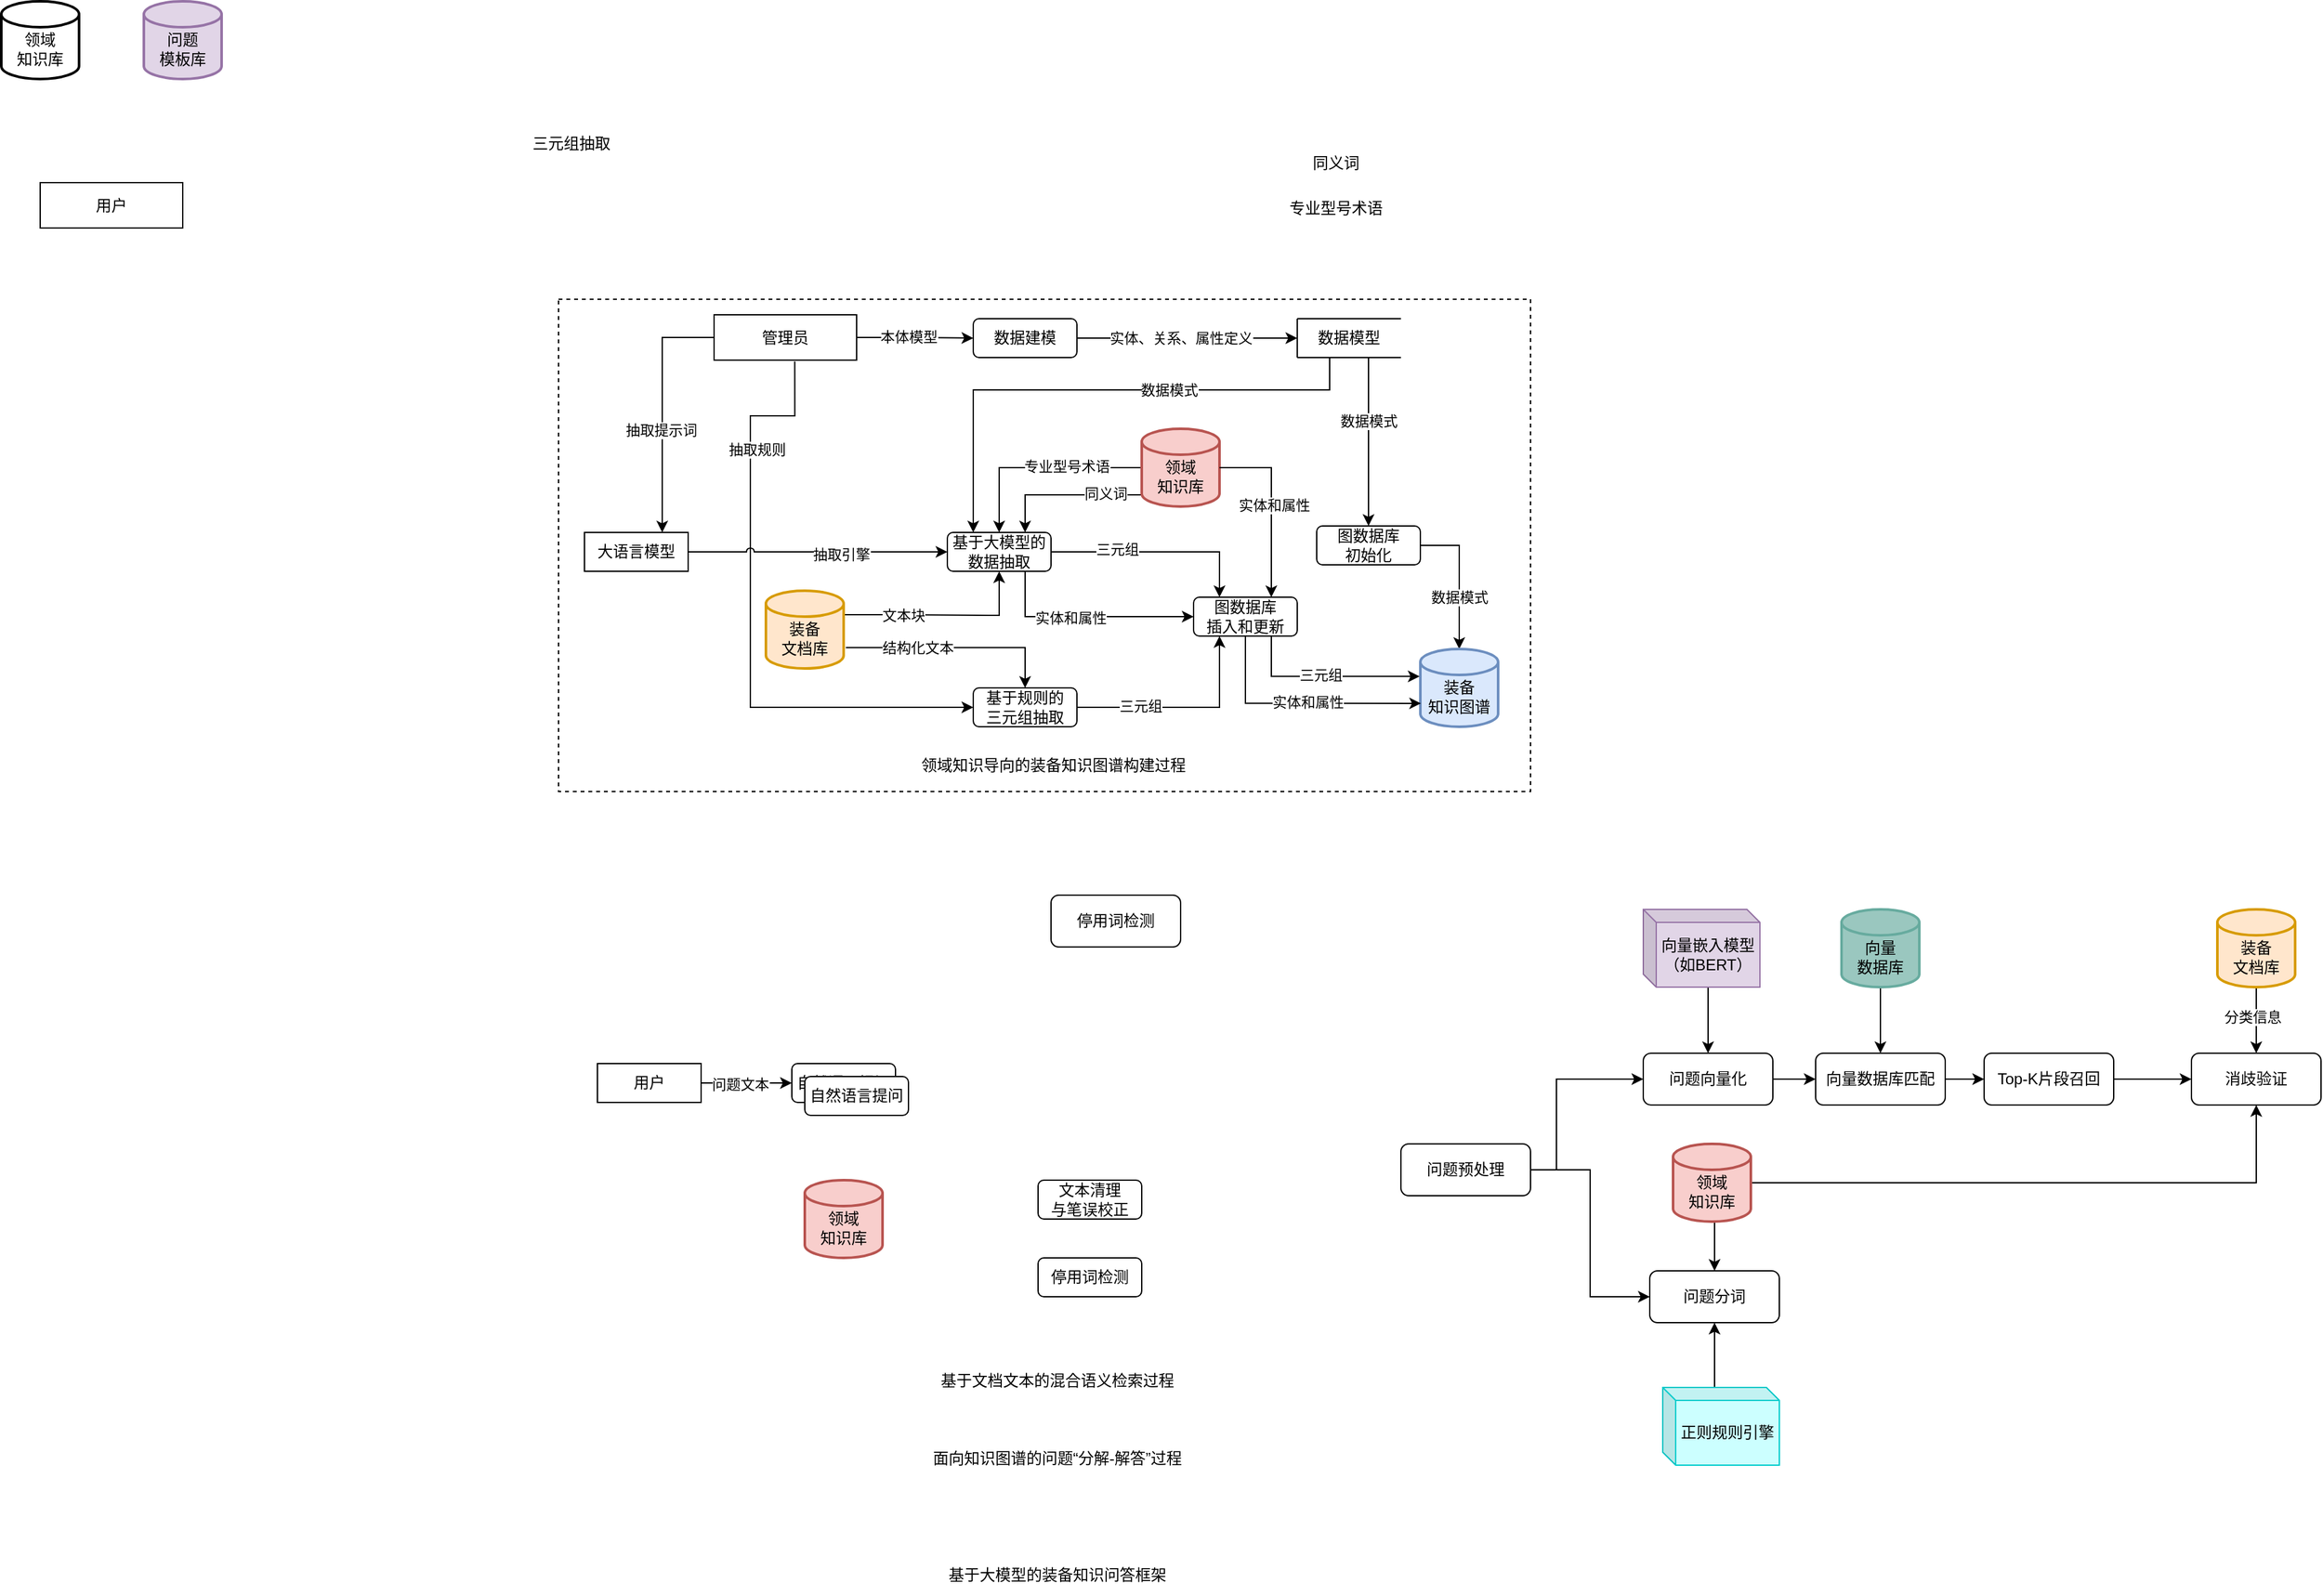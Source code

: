 <mxfile version="26.1.0">
  <diagram name="第 1 页" id="mAQeCuffVy2qE_32JxzT">
    <mxGraphModel dx="2112" dy="799" grid="1" gridSize="10" guides="1" tooltips="1" connect="1" arrows="1" fold="1" page="1" pageScale="1" pageWidth="827" pageHeight="1169" math="0" shadow="0">
      <root>
        <mxCell id="0" />
        <mxCell id="1" parent="0" />
        <mxCell id="jH9_K3VRiRtCquy0PlLt-88" value="" style="rounded=0;whiteSpace=wrap;html=1;dashed=1;" vertex="1" parent="1">
          <mxGeometry x="-110" y="240" width="750" height="380" as="geometry" />
        </mxCell>
        <mxCell id="jH9_K3VRiRtCquy0PlLt-31" style="edgeStyle=orthogonalEdgeStyle;rounded=0;orthogonalLoop=1;jettySize=auto;html=1;exitX=0.5;exitY=0;exitDx=0;exitDy=0;exitPerimeter=0;" edge="1" parent="1">
          <mxGeometry relative="1" as="geometry">
            <mxPoint x="499.742" y="405" as="targetPoint" />
            <mxPoint x="500" y="405" as="sourcePoint" />
          </mxGeometry>
        </mxCell>
        <mxCell id="jH9_K3VRiRtCquy0PlLt-4" value="" style="endArrow=none;html=1;rounded=0;" edge="1" parent="1">
          <mxGeometry width="50" height="50" relative="1" as="geometry">
            <mxPoint x="460" y="255" as="sourcePoint" />
            <mxPoint x="540" y="255" as="targetPoint" />
          </mxGeometry>
        </mxCell>
        <mxCell id="jH9_K3VRiRtCquy0PlLt-5" value="" style="endArrow=none;html=1;rounded=0;" edge="1" parent="1">
          <mxGeometry width="50" height="50" relative="1" as="geometry">
            <mxPoint x="460" y="285" as="sourcePoint" />
            <mxPoint x="540" y="285" as="targetPoint" />
          </mxGeometry>
        </mxCell>
        <mxCell id="jH9_K3VRiRtCquy0PlLt-6" value="" style="endArrow=none;html=1;rounded=0;" edge="1" parent="1">
          <mxGeometry width="50" height="50" relative="1" as="geometry">
            <mxPoint x="460" y="285" as="sourcePoint" />
            <mxPoint x="460" y="255" as="targetPoint" />
          </mxGeometry>
        </mxCell>
        <mxCell id="jH9_K3VRiRtCquy0PlLt-28" style="edgeStyle=orthogonalEdgeStyle;rounded=0;orthogonalLoop=1;jettySize=auto;html=1;exitX=0.75;exitY=1;exitDx=0;exitDy=0;entryX=0.5;entryY=0;entryDx=0;entryDy=0;" edge="1" parent="1" source="jH9_K3VRiRtCquy0PlLt-7" target="jH9_K3VRiRtCquy0PlLt-34">
          <mxGeometry relative="1" as="geometry">
            <mxPoint x="500" y="350" as="targetPoint" />
          </mxGeometry>
        </mxCell>
        <mxCell id="jH9_K3VRiRtCquy0PlLt-29" value="数据模式" style="edgeLabel;html=1;align=center;verticalAlign=middle;resizable=0;points=[];" vertex="1" connectable="0" parent="jH9_K3VRiRtCquy0PlLt-28">
          <mxGeometry x="-0.257" relative="1" as="geometry">
            <mxPoint as="offset" />
          </mxGeometry>
        </mxCell>
        <mxCell id="jH9_K3VRiRtCquy0PlLt-55" style="edgeStyle=orthogonalEdgeStyle;rounded=0;orthogonalLoop=1;jettySize=auto;html=1;exitX=0.25;exitY=1;exitDx=0;exitDy=0;" edge="1" parent="1" source="jH9_K3VRiRtCquy0PlLt-7" target="jH9_K3VRiRtCquy0PlLt-37">
          <mxGeometry relative="1" as="geometry">
            <Array as="points">
              <mxPoint x="485" y="310" />
              <mxPoint x="210" y="310" />
            </Array>
          </mxGeometry>
        </mxCell>
        <mxCell id="jH9_K3VRiRtCquy0PlLt-56" value="数据模式" style="edgeLabel;html=1;align=center;verticalAlign=middle;resizable=0;points=[];" vertex="1" connectable="0" parent="jH9_K3VRiRtCquy0PlLt-55">
          <mxGeometry x="0.169" y="-2" relative="1" as="geometry">
            <mxPoint x="90" y="2" as="offset" />
          </mxGeometry>
        </mxCell>
        <mxCell id="jH9_K3VRiRtCquy0PlLt-7" value="数据模型" style="text;html=1;align=center;verticalAlign=middle;whiteSpace=wrap;rounded=0;" vertex="1" parent="1">
          <mxGeometry x="470" y="255" width="60" height="30" as="geometry" />
        </mxCell>
        <mxCell id="jH9_K3VRiRtCquy0PlLt-11" style="edgeStyle=orthogonalEdgeStyle;rounded=0;orthogonalLoop=1;jettySize=auto;html=1;exitX=1;exitY=0.5;exitDx=0;exitDy=0;entryX=0;entryY=0.5;entryDx=0;entryDy=0;" edge="1" parent="1" source="jH9_K3VRiRtCquy0PlLt-8" target="jH9_K3VRiRtCquy0PlLt-9">
          <mxGeometry relative="1" as="geometry" />
        </mxCell>
        <mxCell id="jH9_K3VRiRtCquy0PlLt-12" value="本体模型" style="edgeLabel;html=1;align=center;verticalAlign=middle;resizable=0;points=[];" vertex="1" connectable="0" parent="jH9_K3VRiRtCquy0PlLt-11">
          <mxGeometry x="-0.112" y="1" relative="1" as="geometry">
            <mxPoint as="offset" />
          </mxGeometry>
        </mxCell>
        <mxCell id="jH9_K3VRiRtCquy0PlLt-38" style="edgeStyle=orthogonalEdgeStyle;rounded=0;orthogonalLoop=1;jettySize=auto;html=1;exitX=0.566;exitY=1.027;exitDx=0;exitDy=0;entryX=0;entryY=0.5;entryDx=0;entryDy=0;exitPerimeter=0;" edge="1" parent="1" source="jH9_K3VRiRtCquy0PlLt-8" target="jH9_K3VRiRtCquy0PlLt-36">
          <mxGeometry relative="1" as="geometry">
            <Array as="points">
              <mxPoint x="72" y="330" />
              <mxPoint x="38" y="330" />
              <mxPoint x="38" y="555" />
            </Array>
          </mxGeometry>
        </mxCell>
        <mxCell id="jH9_K3VRiRtCquy0PlLt-39" value="抽取规则" style="edgeLabel;html=1;align=center;verticalAlign=middle;resizable=0;points=[];" vertex="1" connectable="0" parent="jH9_K3VRiRtCquy0PlLt-38">
          <mxGeometry x="-0.695" y="-2" relative="1" as="geometry">
            <mxPoint y="28" as="offset" />
          </mxGeometry>
        </mxCell>
        <mxCell id="jH9_K3VRiRtCquy0PlLt-52" style="edgeStyle=orthogonalEdgeStyle;rounded=0;orthogonalLoop=1;jettySize=auto;html=1;exitX=0;exitY=0.5;exitDx=0;exitDy=0;entryX=0.75;entryY=0;entryDx=0;entryDy=0;" edge="1" parent="1" source="jH9_K3VRiRtCquy0PlLt-8" target="jH9_K3VRiRtCquy0PlLt-48">
          <mxGeometry relative="1" as="geometry">
            <Array as="points">
              <mxPoint x="-30" y="269" />
            </Array>
          </mxGeometry>
        </mxCell>
        <mxCell id="jH9_K3VRiRtCquy0PlLt-53" value="抽取提示词" style="edgeLabel;html=1;align=center;verticalAlign=middle;resizable=0;points=[];" vertex="1" connectable="0" parent="jH9_K3VRiRtCquy0PlLt-52">
          <mxGeometry x="-0.493" y="-1" relative="1" as="geometry">
            <mxPoint y="63" as="offset" />
          </mxGeometry>
        </mxCell>
        <mxCell id="jH9_K3VRiRtCquy0PlLt-8" value="管理员" style="rounded=0;whiteSpace=wrap;html=1;" vertex="1" parent="1">
          <mxGeometry x="10" y="252" width="110" height="35" as="geometry" />
        </mxCell>
        <mxCell id="jH9_K3VRiRtCquy0PlLt-16" style="edgeStyle=orthogonalEdgeStyle;rounded=0;orthogonalLoop=1;jettySize=auto;html=1;exitX=1;exitY=0.5;exitDx=0;exitDy=0;" edge="1" parent="1" source="jH9_K3VRiRtCquy0PlLt-9">
          <mxGeometry relative="1" as="geometry">
            <mxPoint x="460" y="270" as="targetPoint" />
          </mxGeometry>
        </mxCell>
        <mxCell id="jH9_K3VRiRtCquy0PlLt-17" value="实体、关系、属性定义" style="edgeLabel;html=1;align=center;verticalAlign=middle;resizable=0;points=[];" vertex="1" connectable="0" parent="jH9_K3VRiRtCquy0PlLt-16">
          <mxGeometry x="-0.096" y="-1" relative="1" as="geometry">
            <mxPoint x="3" y="-1" as="offset" />
          </mxGeometry>
        </mxCell>
        <mxCell id="jH9_K3VRiRtCquy0PlLt-9" value="数据建模" style="rounded=1;whiteSpace=wrap;html=1;" vertex="1" parent="1">
          <mxGeometry x="210" y="255" width="80" height="30" as="geometry" />
        </mxCell>
        <mxCell id="jH9_K3VRiRtCquy0PlLt-40" style="edgeStyle=orthogonalEdgeStyle;rounded=0;orthogonalLoop=1;jettySize=auto;html=1;exitX=1.028;exitY=0.732;exitDx=0;exitDy=0;exitPerimeter=0;" edge="1" parent="1" source="jH9_K3VRiRtCquy0PlLt-10" target="jH9_K3VRiRtCquy0PlLt-36">
          <mxGeometry relative="1" as="geometry" />
        </mxCell>
        <mxCell id="jH9_K3VRiRtCquy0PlLt-41" value="结构化文本" style="edgeLabel;html=1;align=center;verticalAlign=middle;resizable=0;points=[];" vertex="1" connectable="0" parent="jH9_K3VRiRtCquy0PlLt-40">
          <mxGeometry x="-0.632" y="2" relative="1" as="geometry">
            <mxPoint x="24" y="2" as="offset" />
          </mxGeometry>
        </mxCell>
        <mxCell id="jH9_K3VRiRtCquy0PlLt-50" style="edgeStyle=orthogonalEdgeStyle;rounded=0;orthogonalLoop=1;jettySize=auto;html=1;exitX=1.007;exitY=0.308;exitDx=0;exitDy=0;exitPerimeter=0;entryX=0.5;entryY=1;entryDx=0;entryDy=0;" edge="1" parent="1" source="jH9_K3VRiRtCquy0PlLt-10" target="jH9_K3VRiRtCquy0PlLt-37">
          <mxGeometry relative="1" as="geometry">
            <Array as="points">
              <mxPoint x="150" y="484" />
              <mxPoint x="230" y="484" />
            </Array>
          </mxGeometry>
        </mxCell>
        <mxCell id="jH9_K3VRiRtCquy0PlLt-51" value="文本块" style="edgeLabel;html=1;align=center;verticalAlign=middle;resizable=0;points=[];" vertex="1" connectable="0" parent="jH9_K3VRiRtCquy0PlLt-50">
          <mxGeometry x="-0.413" relative="1" as="geometry">
            <mxPoint as="offset" />
          </mxGeometry>
        </mxCell>
        <mxCell id="jH9_K3VRiRtCquy0PlLt-10" value="&lt;div&gt;&lt;br&gt;&lt;/div&gt;&lt;div&gt;装备&lt;/div&gt;文档库" style="strokeWidth=2;html=1;shape=mxgraph.flowchart.database;whiteSpace=wrap;fillColor=#ffe6cc;strokeColor=#d79b00;" vertex="1" parent="1">
          <mxGeometry x="50" y="465" width="60" height="60" as="geometry" />
        </mxCell>
        <mxCell id="jH9_K3VRiRtCquy0PlLt-66" style="edgeStyle=orthogonalEdgeStyle;rounded=0;orthogonalLoop=1;jettySize=auto;html=1;exitX=0;exitY=0.85;exitDx=0;exitDy=0;exitPerimeter=0;entryX=0.75;entryY=0;entryDx=0;entryDy=0;" edge="1" parent="1" source="jH9_K3VRiRtCquy0PlLt-18" target="jH9_K3VRiRtCquy0PlLt-37">
          <mxGeometry relative="1" as="geometry" />
        </mxCell>
        <mxCell id="jH9_K3VRiRtCquy0PlLt-67" value="同义词" style="edgeLabel;html=1;align=center;verticalAlign=middle;resizable=0;points=[];" vertex="1" connectable="0" parent="jH9_K3VRiRtCquy0PlLt-66">
          <mxGeometry x="-0.52" y="-1" relative="1" as="geometry">
            <mxPoint as="offset" />
          </mxGeometry>
        </mxCell>
        <mxCell id="jH9_K3VRiRtCquy0PlLt-68" style="edgeStyle=orthogonalEdgeStyle;rounded=0;orthogonalLoop=1;jettySize=auto;html=1;exitX=0;exitY=0.5;exitDx=0;exitDy=0;exitPerimeter=0;entryX=0.5;entryY=0;entryDx=0;entryDy=0;" edge="1" parent="1" source="jH9_K3VRiRtCquy0PlLt-18" target="jH9_K3VRiRtCquy0PlLt-37">
          <mxGeometry relative="1" as="geometry" />
        </mxCell>
        <mxCell id="jH9_K3VRiRtCquy0PlLt-69" value="专业型号术语" style="edgeLabel;html=1;align=center;verticalAlign=middle;resizable=0;points=[];" vertex="1" connectable="0" parent="jH9_K3VRiRtCquy0PlLt-68">
          <mxGeometry x="-0.013" y="-3" relative="1" as="geometry">
            <mxPoint x="21" y="2" as="offset" />
          </mxGeometry>
        </mxCell>
        <mxCell id="jH9_K3VRiRtCquy0PlLt-18" value="&lt;div&gt;&lt;br&gt;&lt;/div&gt;&lt;div&gt;领域&lt;/div&gt;&lt;div&gt;知识库&lt;/div&gt;" style="strokeWidth=2;html=1;shape=mxgraph.flowchart.database;whiteSpace=wrap;fillColor=#f8cecc;strokeColor=#b85450;" vertex="1" parent="1">
          <mxGeometry x="340" y="340" width="60" height="60" as="geometry" />
        </mxCell>
        <mxCell id="jH9_K3VRiRtCquy0PlLt-19" value="同义词" style="text;html=1;align=center;verticalAlign=middle;whiteSpace=wrap;rounded=0;" vertex="1" parent="1">
          <mxGeometry x="460" y="120" width="60" height="30" as="geometry" />
        </mxCell>
        <mxCell id="jH9_K3VRiRtCquy0PlLt-20" value="专业型号术语" style="text;html=1;align=center;verticalAlign=middle;whiteSpace=wrap;rounded=0;" vertex="1" parent="1">
          <mxGeometry x="450" y="155" width="80" height="30" as="geometry" />
        </mxCell>
        <mxCell id="jH9_K3VRiRtCquy0PlLt-21" value="&lt;div&gt;&lt;br&gt;&lt;/div&gt;&lt;div&gt;领域&lt;/div&gt;&lt;div&gt;知识库&lt;/div&gt;" style="strokeWidth=2;html=1;shape=mxgraph.flowchart.database;whiteSpace=wrap;" vertex="1" parent="1">
          <mxGeometry x="-540" y="10" width="60" height="60" as="geometry" />
        </mxCell>
        <mxCell id="jH9_K3VRiRtCquy0PlLt-27" value="三元组抽取" style="text;html=1;align=center;verticalAlign=middle;whiteSpace=wrap;rounded=0;" vertex="1" parent="1">
          <mxGeometry x="-140" y="105" width="80" height="30" as="geometry" />
        </mxCell>
        <mxCell id="jH9_K3VRiRtCquy0PlLt-30" value="&lt;div&gt;&lt;br&gt;&lt;/div&gt;&lt;div&gt;&lt;span style=&quot;background-color: transparent; color: light-dark(rgb(0, 0, 0), rgb(255, 255, 255));&quot;&gt;问题&lt;/span&gt;&lt;/div&gt;&lt;div&gt;&lt;span style=&quot;background-color: transparent; color: light-dark(rgb(0, 0, 0), rgb(255, 255, 255));&quot;&gt;模板库&lt;/span&gt;&lt;/div&gt;" style="strokeWidth=2;html=1;shape=mxgraph.flowchart.database;whiteSpace=wrap;fillColor=#e1d5e7;strokeColor=#9673a6;" vertex="1" parent="1">
          <mxGeometry x="-430" y="10" width="60" height="60" as="geometry" />
        </mxCell>
        <mxCell id="jH9_K3VRiRtCquy0PlLt-34" value="图数据库&lt;div&gt;初始化&lt;/div&gt;" style="rounded=1;whiteSpace=wrap;html=1;" vertex="1" parent="1">
          <mxGeometry x="475" y="415" width="80" height="30" as="geometry" />
        </mxCell>
        <mxCell id="jH9_K3VRiRtCquy0PlLt-36" value="基于规则的&lt;div&gt;三元组抽取&lt;/div&gt;" style="rounded=1;whiteSpace=wrap;html=1;" vertex="1" parent="1">
          <mxGeometry x="210" y="540" width="80" height="30" as="geometry" />
        </mxCell>
        <mxCell id="jH9_K3VRiRtCquy0PlLt-37" value="基于大模型的&lt;div&gt;数据抽取&lt;/div&gt;" style="rounded=1;whiteSpace=wrap;html=1;" vertex="1" parent="1">
          <mxGeometry x="190" y="420" width="80" height="30" as="geometry" />
        </mxCell>
        <mxCell id="jH9_K3VRiRtCquy0PlLt-72" style="edgeStyle=orthogonalEdgeStyle;rounded=0;orthogonalLoop=1;jettySize=auto;html=1;exitX=1;exitY=0.5;exitDx=0;exitDy=0;entryX=0;entryY=0.5;entryDx=0;entryDy=0;jumpStyle=arc;" edge="1" parent="1" source="jH9_K3VRiRtCquy0PlLt-48" target="jH9_K3VRiRtCquy0PlLt-37">
          <mxGeometry relative="1" as="geometry" />
        </mxCell>
        <mxCell id="jH9_K3VRiRtCquy0PlLt-73" value="抽取引擎" style="edgeLabel;html=1;align=center;verticalAlign=middle;resizable=0;points=[];" vertex="1" connectable="0" parent="jH9_K3VRiRtCquy0PlLt-72">
          <mxGeometry x="0.177" y="-2" relative="1" as="geometry">
            <mxPoint as="offset" />
          </mxGeometry>
        </mxCell>
        <mxCell id="jH9_K3VRiRtCquy0PlLt-48" value="大语言模型" style="rounded=0;whiteSpace=wrap;html=1;" vertex="1" parent="1">
          <mxGeometry x="-90" y="420" width="80" height="30" as="geometry" />
        </mxCell>
        <mxCell id="jH9_K3VRiRtCquy0PlLt-57" style="edgeStyle=orthogonalEdgeStyle;rounded=0;orthogonalLoop=1;jettySize=auto;html=1;exitX=1;exitY=0.5;exitDx=0;exitDy=0;entryX=0.25;entryY=1;entryDx=0;entryDy=0;" edge="1" parent="1" source="jH9_K3VRiRtCquy0PlLt-36" target="jH9_K3VRiRtCquy0PlLt-74">
          <mxGeometry relative="1" as="geometry">
            <mxPoint x="424.16" y="512.24" as="targetPoint" />
          </mxGeometry>
        </mxCell>
        <mxCell id="jH9_K3VRiRtCquy0PlLt-62" value="三元组" style="edgeLabel;html=1;align=center;verticalAlign=middle;resizable=0;points=[];" vertex="1" connectable="0" parent="jH9_K3VRiRtCquy0PlLt-57">
          <mxGeometry x="-0.414" y="1" relative="1" as="geometry">
            <mxPoint as="offset" />
          </mxGeometry>
        </mxCell>
        <mxCell id="jH9_K3VRiRtCquy0PlLt-58" style="edgeStyle=orthogonalEdgeStyle;rounded=0;orthogonalLoop=1;jettySize=auto;html=1;exitX=1;exitY=0.5;exitDx=0;exitDy=0;entryX=0.25;entryY=0;entryDx=0;entryDy=0;" edge="1" parent="1" source="jH9_K3VRiRtCquy0PlLt-37" target="jH9_K3VRiRtCquy0PlLt-74">
          <mxGeometry relative="1" as="geometry">
            <mxPoint x="422.9" y="458.48" as="targetPoint" />
            <Array as="points">
              <mxPoint x="400" y="435" />
            </Array>
          </mxGeometry>
        </mxCell>
        <mxCell id="jH9_K3VRiRtCquy0PlLt-59" value="三元组" style="edgeLabel;html=1;align=center;verticalAlign=middle;resizable=0;points=[];" vertex="1" connectable="0" parent="jH9_K3VRiRtCquy0PlLt-58">
          <mxGeometry x="-0.39" y="2" relative="1" as="geometry">
            <mxPoint as="offset" />
          </mxGeometry>
        </mxCell>
        <mxCell id="jH9_K3VRiRtCquy0PlLt-60" style="edgeStyle=orthogonalEdgeStyle;rounded=0;orthogonalLoop=1;jettySize=auto;html=1;exitX=0.75;exitY=1;exitDx=0;exitDy=0;entryX=0;entryY=0.5;entryDx=0;entryDy=0;" edge="1" parent="1" source="jH9_K3VRiRtCquy0PlLt-37" target="jH9_K3VRiRtCquy0PlLt-74">
          <mxGeometry relative="1" as="geometry">
            <mxPoint x="390" y="485" as="targetPoint" />
            <Array as="points">
              <mxPoint x="250" y="485" />
            </Array>
          </mxGeometry>
        </mxCell>
        <mxCell id="jH9_K3VRiRtCquy0PlLt-61" value="实体和属性" style="edgeLabel;html=1;align=center;verticalAlign=middle;resizable=0;points=[];" vertex="1" connectable="0" parent="jH9_K3VRiRtCquy0PlLt-60">
          <mxGeometry x="-0.149" y="-1" relative="1" as="geometry">
            <mxPoint as="offset" />
          </mxGeometry>
        </mxCell>
        <mxCell id="jH9_K3VRiRtCquy0PlLt-63" style="edgeStyle=orthogonalEdgeStyle;rounded=0;orthogonalLoop=1;jettySize=auto;html=1;exitX=1;exitY=0.5;exitDx=0;exitDy=0;entryX=0.5;entryY=0;entryDx=0;entryDy=0;entryPerimeter=0;" edge="1" parent="1" source="jH9_K3VRiRtCquy0PlLt-34" target="jH9_K3VRiRtCquy0PlLt-75">
          <mxGeometry relative="1" as="geometry">
            <mxPoint x="470" y="485" as="targetPoint" />
          </mxGeometry>
        </mxCell>
        <mxCell id="jH9_K3VRiRtCquy0PlLt-64" value="数据模式" style="edgeLabel;html=1;align=center;verticalAlign=middle;resizable=0;points=[];" vertex="1" connectable="0" parent="jH9_K3VRiRtCquy0PlLt-63">
          <mxGeometry x="-0.527" relative="1" as="geometry">
            <mxPoint x="4" y="40" as="offset" />
          </mxGeometry>
        </mxCell>
        <mxCell id="jH9_K3VRiRtCquy0PlLt-70" style="edgeStyle=orthogonalEdgeStyle;rounded=0;orthogonalLoop=1;jettySize=auto;html=1;exitX=1;exitY=0.5;exitDx=0;exitDy=0;exitPerimeter=0;entryX=0.75;entryY=0;entryDx=0;entryDy=0;" edge="1" parent="1" source="jH9_K3VRiRtCquy0PlLt-18" target="jH9_K3VRiRtCquy0PlLt-74">
          <mxGeometry relative="1" as="geometry">
            <mxPoint x="449.36" y="455.96" as="targetPoint" />
          </mxGeometry>
        </mxCell>
        <mxCell id="jH9_K3VRiRtCquy0PlLt-71" value="实体和属性" style="edgeLabel;html=1;align=center;verticalAlign=middle;resizable=0;points=[];" vertex="1" connectable="0" parent="jH9_K3VRiRtCquy0PlLt-70">
          <mxGeometry x="-0.013" y="2" relative="1" as="geometry">
            <mxPoint as="offset" />
          </mxGeometry>
        </mxCell>
        <mxCell id="jH9_K3VRiRtCquy0PlLt-74" value="图数据库&lt;div&gt;插入和更新&lt;/div&gt;" style="rounded=1;whiteSpace=wrap;html=1;" vertex="1" parent="1">
          <mxGeometry x="380" y="470" width="80" height="30" as="geometry" />
        </mxCell>
        <mxCell id="jH9_K3VRiRtCquy0PlLt-75" value="&lt;div&gt;&lt;br&gt;&lt;/div&gt;&lt;div&gt;装备&lt;/div&gt;知识图谱" style="strokeWidth=2;html=1;shape=mxgraph.flowchart.database;whiteSpace=wrap;fillColor=#dae8fc;strokeColor=#6c8ebf;" vertex="1" parent="1">
          <mxGeometry x="555" y="510" width="60" height="60" as="geometry" />
        </mxCell>
        <mxCell id="jH9_K3VRiRtCquy0PlLt-76" style="edgeStyle=orthogonalEdgeStyle;rounded=0;orthogonalLoop=1;jettySize=auto;html=1;exitX=0.75;exitY=1;exitDx=0;exitDy=0;entryX=-0.01;entryY=0.352;entryDx=0;entryDy=0;entryPerimeter=0;" edge="1" parent="1" source="jH9_K3VRiRtCquy0PlLt-74" target="jH9_K3VRiRtCquy0PlLt-75">
          <mxGeometry relative="1" as="geometry" />
        </mxCell>
        <mxCell id="jH9_K3VRiRtCquy0PlLt-77" value="三元组" style="edgeLabel;html=1;align=center;verticalAlign=middle;resizable=0;points=[];" vertex="1" connectable="0" parent="jH9_K3VRiRtCquy0PlLt-76">
          <mxGeometry x="-0.067" y="3" relative="1" as="geometry">
            <mxPoint x="1" y="2" as="offset" />
          </mxGeometry>
        </mxCell>
        <mxCell id="jH9_K3VRiRtCquy0PlLt-78" style="edgeStyle=orthogonalEdgeStyle;rounded=0;orthogonalLoop=1;jettySize=auto;html=1;exitX=0.5;exitY=1;exitDx=0;exitDy=0;entryX=0.008;entryY=0.699;entryDx=0;entryDy=0;entryPerimeter=0;" edge="1" parent="1" source="jH9_K3VRiRtCquy0PlLt-74" target="jH9_K3VRiRtCquy0PlLt-75">
          <mxGeometry relative="1" as="geometry" />
        </mxCell>
        <mxCell id="jH9_K3VRiRtCquy0PlLt-79" value="实体和属性" style="edgeLabel;html=1;align=center;verticalAlign=middle;resizable=0;points=[];" vertex="1" connectable="0" parent="jH9_K3VRiRtCquy0PlLt-78">
          <mxGeometry x="0.052" y="3" relative="1" as="geometry">
            <mxPoint x="1" y="2" as="offset" />
          </mxGeometry>
        </mxCell>
        <mxCell id="jH9_K3VRiRtCquy0PlLt-80" value="用户" style="rounded=0;whiteSpace=wrap;html=1;" vertex="1" parent="1">
          <mxGeometry x="-510" y="150" width="110" height="35" as="geometry" />
        </mxCell>
        <mxCell id="jH9_K3VRiRtCquy0PlLt-86" style="edgeStyle=orthogonalEdgeStyle;rounded=0;orthogonalLoop=1;jettySize=auto;html=1;exitX=1;exitY=0.5;exitDx=0;exitDy=0;entryX=0;entryY=0.5;entryDx=0;entryDy=0;" edge="1" parent="1" source="jH9_K3VRiRtCquy0PlLt-81" target="jH9_K3VRiRtCquy0PlLt-85">
          <mxGeometry relative="1" as="geometry" />
        </mxCell>
        <mxCell id="jH9_K3VRiRtCquy0PlLt-87" value="问题文本" style="edgeLabel;html=1;align=center;verticalAlign=middle;resizable=0;points=[];" vertex="1" connectable="0" parent="jH9_K3VRiRtCquy0PlLt-86">
          <mxGeometry x="-0.157" y="-1" relative="1" as="geometry">
            <mxPoint as="offset" />
          </mxGeometry>
        </mxCell>
        <mxCell id="jH9_K3VRiRtCquy0PlLt-81" value="用户" style="rounded=0;whiteSpace=wrap;html=1;" vertex="1" parent="1">
          <mxGeometry x="-80" y="830" width="80" height="30" as="geometry" />
        </mxCell>
        <mxCell id="jH9_K3VRiRtCquy0PlLt-85" value="自然语言提问" style="rounded=1;whiteSpace=wrap;html=1;" vertex="1" parent="1">
          <mxGeometry x="70" y="830" width="80" height="30" as="geometry" />
        </mxCell>
        <mxCell id="jH9_K3VRiRtCquy0PlLt-89" value="领域知识导向的装备知识图谱构建过程" style="text;html=1;align=center;verticalAlign=middle;whiteSpace=wrap;rounded=0;" vertex="1" parent="1">
          <mxGeometry x="167" y="585" width="210" height="30" as="geometry" />
        </mxCell>
        <mxCell id="jH9_K3VRiRtCquy0PlLt-90" value="基于文档文本的混合语义检索过程" style="text;html=1;align=center;verticalAlign=middle;whiteSpace=wrap;rounded=0;" vertex="1" parent="1">
          <mxGeometry x="170" y="1060" width="210" height="30" as="geometry" />
        </mxCell>
        <mxCell id="jH9_K3VRiRtCquy0PlLt-91" value="面向知识图谱的问题“分解-解答”过程" style="text;html=1;align=center;verticalAlign=middle;whiteSpace=wrap;rounded=0;" vertex="1" parent="1">
          <mxGeometry x="170" y="1120" width="210" height="30" as="geometry" />
        </mxCell>
        <mxCell id="jH9_K3VRiRtCquy0PlLt-92" value="基于大模型的装备知识问答框架" style="text;html=1;align=center;verticalAlign=middle;whiteSpace=wrap;rounded=0;" vertex="1" parent="1">
          <mxGeometry x="170" y="1210" width="210" height="30" as="geometry" />
        </mxCell>
        <mxCell id="jH9_K3VRiRtCquy0PlLt-93" value="&lt;div&gt;&lt;br&gt;&lt;/div&gt;&lt;div&gt;领域&lt;/div&gt;&lt;div&gt;知识库&lt;/div&gt;" style="strokeWidth=2;html=1;shape=mxgraph.flowchart.database;whiteSpace=wrap;fillColor=#f8cecc;strokeColor=#b85450;" vertex="1" parent="1">
          <mxGeometry x="80" y="920" width="60" height="60" as="geometry" />
        </mxCell>
        <mxCell id="jH9_K3VRiRtCquy0PlLt-105" style="edgeStyle=orthogonalEdgeStyle;rounded=0;orthogonalLoop=1;jettySize=auto;html=1;exitX=1;exitY=0.5;exitDx=0;exitDy=0;entryX=0;entryY=0.5;entryDx=0;entryDy=0;" edge="1" parent="1" source="jH9_K3VRiRtCquy0PlLt-94" target="jH9_K3VRiRtCquy0PlLt-100">
          <mxGeometry relative="1" as="geometry">
            <Array as="points">
              <mxPoint x="660" y="912" />
              <mxPoint x="660" y="842" />
            </Array>
          </mxGeometry>
        </mxCell>
        <mxCell id="jH9_K3VRiRtCquy0PlLt-120" style="edgeStyle=orthogonalEdgeStyle;rounded=0;orthogonalLoop=1;jettySize=auto;html=1;exitX=1;exitY=0.5;exitDx=0;exitDy=0;entryX=0;entryY=0.5;entryDx=0;entryDy=0;" edge="1" parent="1" source="jH9_K3VRiRtCquy0PlLt-94" target="jH9_K3VRiRtCquy0PlLt-116">
          <mxGeometry relative="1" as="geometry" />
        </mxCell>
        <mxCell id="jH9_K3VRiRtCquy0PlLt-94" value="问题预处理" style="rounded=1;whiteSpace=wrap;html=1;" vertex="1" parent="1">
          <mxGeometry x="540" y="892" width="100" height="40" as="geometry" />
        </mxCell>
        <mxCell id="jH9_K3VRiRtCquy0PlLt-95" value="&lt;span style=&quot;background-color: transparent; color: light-dark(rgb(0, 0, 0), rgb(255, 255, 255));&quot;&gt;停用词检测&lt;/span&gt;" style="rounded=1;whiteSpace=wrap;html=1;" vertex="1" parent="1">
          <mxGeometry x="270" y="700" width="100" height="40" as="geometry" />
        </mxCell>
        <mxCell id="jH9_K3VRiRtCquy0PlLt-97" value="文本清理&lt;div&gt;与笔误校正&lt;/div&gt;" style="rounded=1;whiteSpace=wrap;html=1;" vertex="1" parent="1">
          <mxGeometry x="260" y="920" width="80" height="30" as="geometry" />
        </mxCell>
        <mxCell id="jH9_K3VRiRtCquy0PlLt-98" value="停用词检测" style="rounded=1;whiteSpace=wrap;html=1;" vertex="1" parent="1">
          <mxGeometry x="260" y="980" width="80" height="30" as="geometry" />
        </mxCell>
        <mxCell id="jH9_K3VRiRtCquy0PlLt-99" value="自然语言提问" style="rounded=1;whiteSpace=wrap;html=1;" vertex="1" parent="1">
          <mxGeometry x="80" y="840" width="80" height="30" as="geometry" />
        </mxCell>
        <mxCell id="jH9_K3VRiRtCquy0PlLt-109" style="edgeStyle=orthogonalEdgeStyle;rounded=0;orthogonalLoop=1;jettySize=auto;html=1;exitX=1;exitY=0.5;exitDx=0;exitDy=0;" edge="1" parent="1" source="jH9_K3VRiRtCquy0PlLt-100" target="jH9_K3VRiRtCquy0PlLt-101">
          <mxGeometry relative="1" as="geometry" />
        </mxCell>
        <mxCell id="jH9_K3VRiRtCquy0PlLt-100" value="问题向量化" style="rounded=1;whiteSpace=wrap;html=1;" vertex="1" parent="1">
          <mxGeometry x="727" y="822" width="100" height="40" as="geometry" />
        </mxCell>
        <mxCell id="jH9_K3VRiRtCquy0PlLt-110" style="edgeStyle=orthogonalEdgeStyle;rounded=0;orthogonalLoop=1;jettySize=auto;html=1;exitX=1;exitY=0.5;exitDx=0;exitDy=0;" edge="1" parent="1" source="jH9_K3VRiRtCquy0PlLt-101" target="jH9_K3VRiRtCquy0PlLt-102">
          <mxGeometry relative="1" as="geometry" />
        </mxCell>
        <mxCell id="jH9_K3VRiRtCquy0PlLt-101" value="向量数据库匹配" style="rounded=1;whiteSpace=wrap;html=1;" vertex="1" parent="1">
          <mxGeometry x="860" y="822" width="100" height="40" as="geometry" />
        </mxCell>
        <mxCell id="jH9_K3VRiRtCquy0PlLt-113" style="edgeStyle=orthogonalEdgeStyle;rounded=0;orthogonalLoop=1;jettySize=auto;html=1;exitX=1;exitY=0.5;exitDx=0;exitDy=0;" edge="1" parent="1" source="jH9_K3VRiRtCquy0PlLt-102" target="jH9_K3VRiRtCquy0PlLt-103">
          <mxGeometry relative="1" as="geometry" />
        </mxCell>
        <mxCell id="jH9_K3VRiRtCquy0PlLt-102" value="Top-K片段召回" style="rounded=1;whiteSpace=wrap;html=1;" vertex="1" parent="1">
          <mxGeometry x="990" y="822" width="100" height="40" as="geometry" />
        </mxCell>
        <mxCell id="jH9_K3VRiRtCquy0PlLt-103" value="消歧验证" style="rounded=1;whiteSpace=wrap;html=1;" vertex="1" parent="1">
          <mxGeometry x="1150" y="822" width="100" height="40" as="geometry" />
        </mxCell>
        <mxCell id="jH9_K3VRiRtCquy0PlLt-119" style="edgeStyle=orthogonalEdgeStyle;rounded=0;orthogonalLoop=1;jettySize=auto;html=1;exitX=1;exitY=0.5;exitDx=0;exitDy=0;exitPerimeter=0;entryX=0.5;entryY=1;entryDx=0;entryDy=0;" edge="1" parent="1" source="jH9_K3VRiRtCquy0PlLt-104" target="jH9_K3VRiRtCquy0PlLt-103">
          <mxGeometry relative="1" as="geometry">
            <Array as="points">
              <mxPoint x="1200" y="922" />
            </Array>
          </mxGeometry>
        </mxCell>
        <mxCell id="jH9_K3VRiRtCquy0PlLt-121" style="edgeStyle=orthogonalEdgeStyle;rounded=0;orthogonalLoop=1;jettySize=auto;html=1;exitX=0.5;exitY=1;exitDx=0;exitDy=0;exitPerimeter=0;entryX=0.5;entryY=0;entryDx=0;entryDy=0;" edge="1" parent="1" source="jH9_K3VRiRtCquy0PlLt-104" target="jH9_K3VRiRtCquy0PlLt-116">
          <mxGeometry relative="1" as="geometry" />
        </mxCell>
        <mxCell id="jH9_K3VRiRtCquy0PlLt-104" value="&lt;div&gt;&lt;br&gt;&lt;/div&gt;&lt;div&gt;领域&lt;/div&gt;&lt;div&gt;知识库&lt;/div&gt;" style="strokeWidth=2;html=1;shape=mxgraph.flowchart.database;whiteSpace=wrap;fillColor=#f8cecc;strokeColor=#b85450;" vertex="1" parent="1">
          <mxGeometry x="750" y="892" width="60" height="60" as="geometry" />
        </mxCell>
        <mxCell id="jH9_K3VRiRtCquy0PlLt-108" style="edgeStyle=orthogonalEdgeStyle;rounded=0;orthogonalLoop=1;jettySize=auto;html=1;exitX=0;exitY=0;exitDx=50;exitDy=60;exitPerimeter=0;entryX=0.5;entryY=0;entryDx=0;entryDy=0;" edge="1" parent="1" source="jH9_K3VRiRtCquy0PlLt-107" target="jH9_K3VRiRtCquy0PlLt-100">
          <mxGeometry relative="1" as="geometry" />
        </mxCell>
        <mxCell id="jH9_K3VRiRtCquy0PlLt-107" value="向量嵌入模型&lt;div&gt;（如BERT）&lt;/div&gt;" style="shape=cube;whiteSpace=wrap;html=1;boundedLbl=1;backgroundOutline=1;darkOpacity=0.05;darkOpacity2=0.1;size=10;fillColor=#e1d5e7;strokeColor=#9673a6;" vertex="1" parent="1">
          <mxGeometry x="727" y="711" width="90" height="60" as="geometry" />
        </mxCell>
        <mxCell id="jH9_K3VRiRtCquy0PlLt-112" style="edgeStyle=orthogonalEdgeStyle;rounded=0;orthogonalLoop=1;jettySize=auto;html=1;exitX=0.5;exitY=1;exitDx=0;exitDy=0;exitPerimeter=0;entryX=0.5;entryY=0;entryDx=0;entryDy=0;" edge="1" parent="1" source="jH9_K3VRiRtCquy0PlLt-111" target="jH9_K3VRiRtCquy0PlLt-101">
          <mxGeometry relative="1" as="geometry" />
        </mxCell>
        <mxCell id="jH9_K3VRiRtCquy0PlLt-111" value="&lt;div&gt;&lt;br&gt;&lt;/div&gt;&lt;div&gt;向量&lt;/div&gt;&lt;div&gt;数据库&lt;/div&gt;" style="strokeWidth=2;html=1;shape=mxgraph.flowchart.database;whiteSpace=wrap;fillColor=#9AC7BF;strokeColor=#67AB9F;" vertex="1" parent="1">
          <mxGeometry x="880" y="711" width="60" height="60" as="geometry" />
        </mxCell>
        <mxCell id="jH9_K3VRiRtCquy0PlLt-116" value="问题分词" style="rounded=1;whiteSpace=wrap;html=1;" vertex="1" parent="1">
          <mxGeometry x="732" y="990" width="100" height="40" as="geometry" />
        </mxCell>
        <mxCell id="jH9_K3VRiRtCquy0PlLt-122" style="edgeStyle=orthogonalEdgeStyle;rounded=0;orthogonalLoop=1;jettySize=auto;html=1;exitX=0;exitY=0;exitDx=40;exitDy=0;exitPerimeter=0;entryX=0.5;entryY=1;entryDx=0;entryDy=0;" edge="1" parent="1" source="jH9_K3VRiRtCquy0PlLt-118" target="jH9_K3VRiRtCquy0PlLt-116">
          <mxGeometry relative="1" as="geometry" />
        </mxCell>
        <mxCell id="jH9_K3VRiRtCquy0PlLt-118" value="正则规则引擎" style="shape=cube;whiteSpace=wrap;html=1;boundedLbl=1;backgroundOutline=1;darkOpacity=0.05;darkOpacity2=0.1;size=10;fillColor=#CCFFFF;strokeColor=#00CCCC;" vertex="1" parent="1">
          <mxGeometry x="742" y="1080" width="90" height="60" as="geometry" />
        </mxCell>
        <mxCell id="jH9_K3VRiRtCquy0PlLt-124" style="edgeStyle=orthogonalEdgeStyle;rounded=0;orthogonalLoop=1;jettySize=auto;html=1;exitX=0.5;exitY=1;exitDx=0;exitDy=0;exitPerimeter=0;entryX=0.5;entryY=0;entryDx=0;entryDy=0;" edge="1" parent="1" source="jH9_K3VRiRtCquy0PlLt-123" target="jH9_K3VRiRtCquy0PlLt-103">
          <mxGeometry relative="1" as="geometry" />
        </mxCell>
        <mxCell id="jH9_K3VRiRtCquy0PlLt-125" value="分类信息" style="edgeLabel;html=1;align=center;verticalAlign=middle;resizable=0;points=[];" vertex="1" connectable="0" parent="jH9_K3VRiRtCquy0PlLt-124">
          <mxGeometry x="-0.154" y="-3" relative="1" as="geometry">
            <mxPoint y="1" as="offset" />
          </mxGeometry>
        </mxCell>
        <mxCell id="jH9_K3VRiRtCquy0PlLt-123" value="&lt;div&gt;&lt;br&gt;&lt;/div&gt;&lt;div&gt;装备&lt;/div&gt;文档库" style="strokeWidth=2;html=1;shape=mxgraph.flowchart.database;whiteSpace=wrap;fillColor=#ffe6cc;strokeColor=#d79b00;" vertex="1" parent="1">
          <mxGeometry x="1170" y="711" width="60" height="60" as="geometry" />
        </mxCell>
      </root>
    </mxGraphModel>
  </diagram>
</mxfile>
